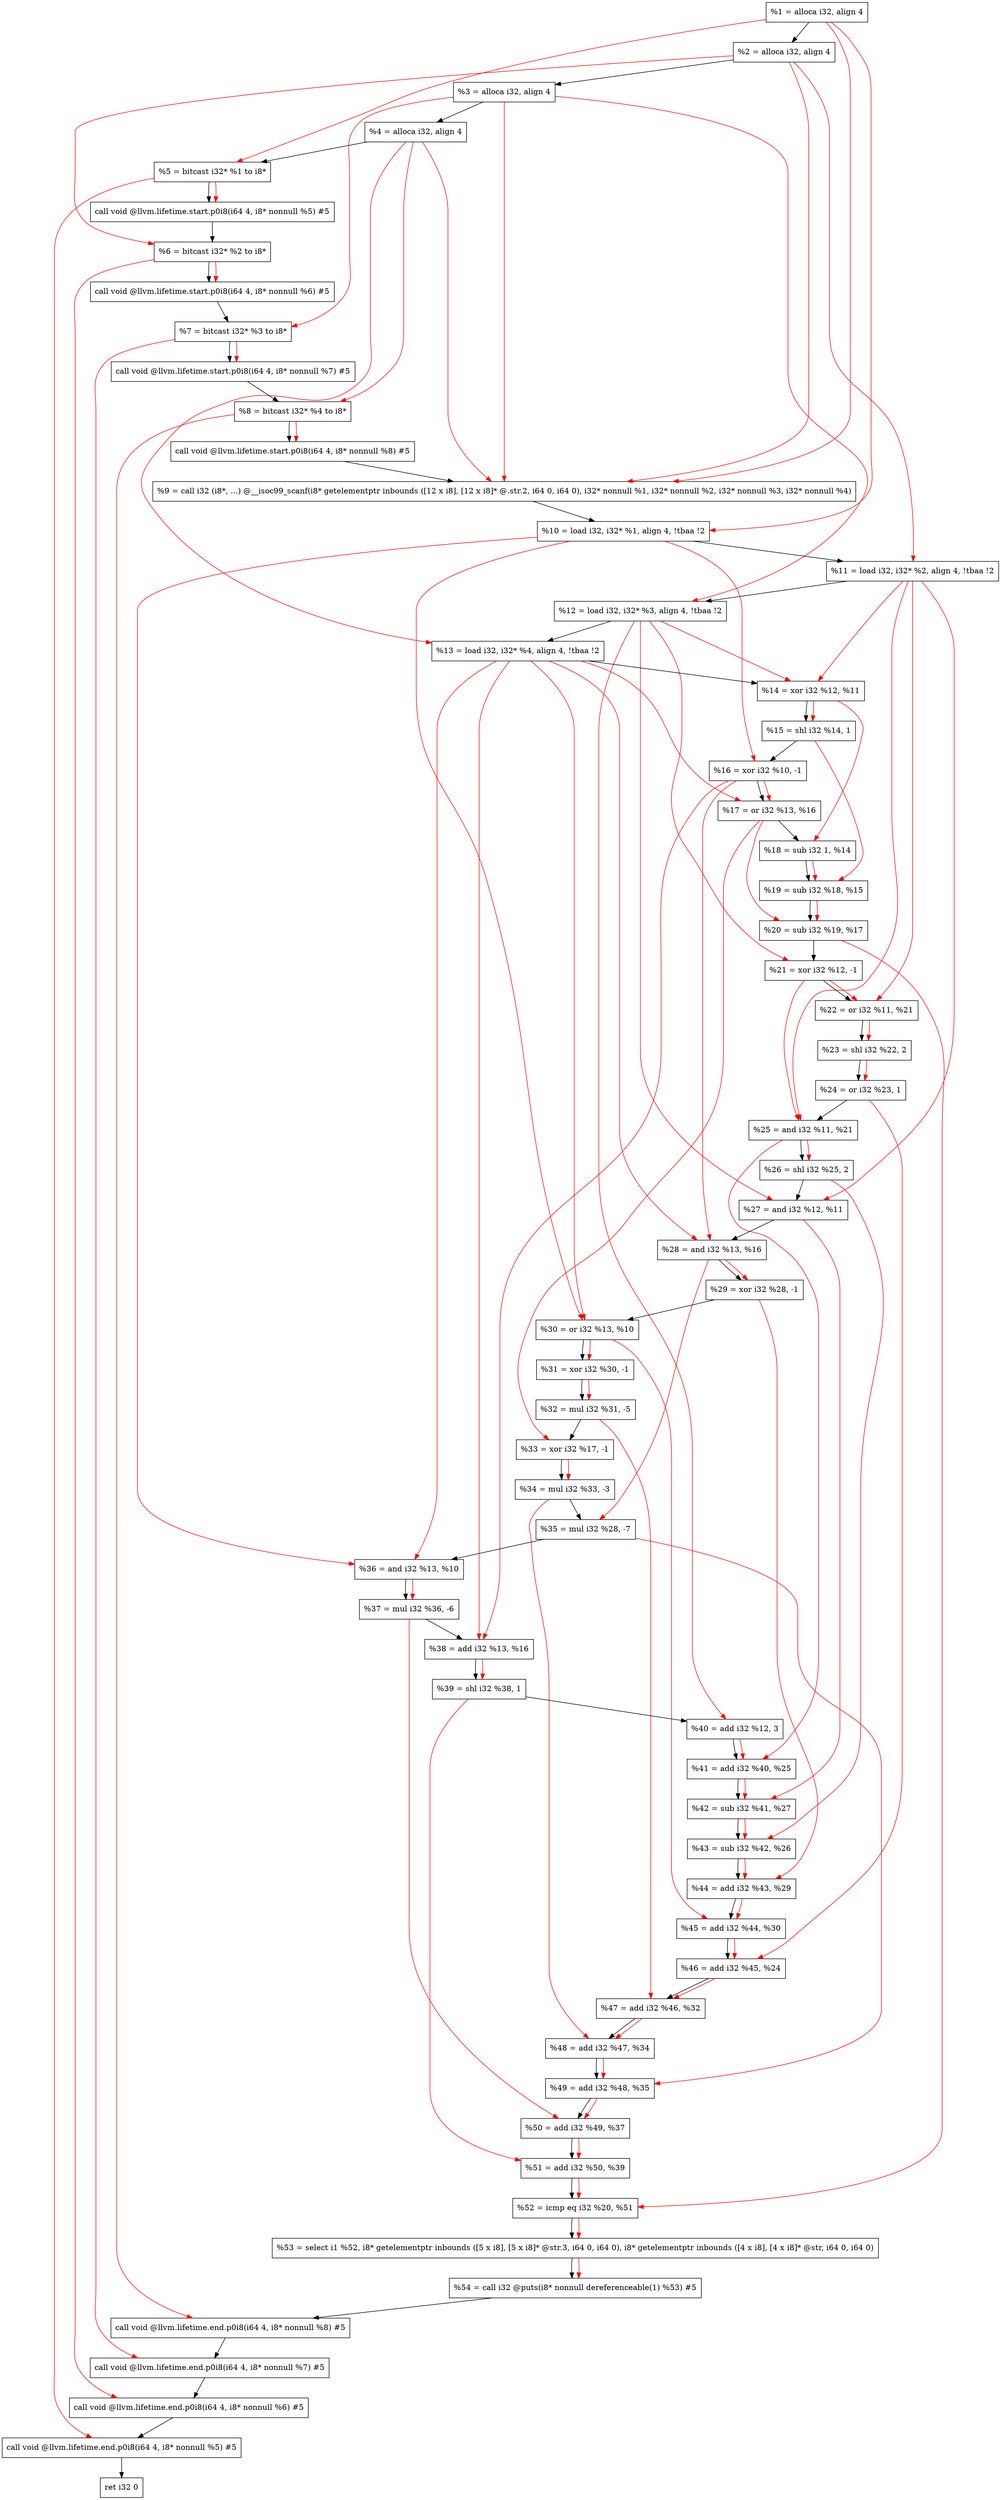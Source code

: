 digraph "DFG for'main' function" {
	Node0x1e44ba8[shape=record, label="  %1 = alloca i32, align 4"];
	Node0x1e44c28[shape=record, label="  %2 = alloca i32, align 4"];
	Node0x1e44cb8[shape=record, label="  %3 = alloca i32, align 4"];
	Node0x1e44d18[shape=record, label="  %4 = alloca i32, align 4"];
	Node0x1e44dc8[shape=record, label="  %5 = bitcast i32* %1 to i8*"];
	Node0x1e451f8[shape=record, label="  call void @llvm.lifetime.start.p0i8(i64 4, i8* nonnull %5) #5"];
	Node0x1e452d8[shape=record, label="  %6 = bitcast i32* %2 to i8*"];
	Node0x1e453d8[shape=record, label="  call void @llvm.lifetime.start.p0i8(i64 4, i8* nonnull %6) #5"];
	Node0x1e45498[shape=record, label="  %7 = bitcast i32* %3 to i8*"];
	Node0x1e45548[shape=record, label="  call void @llvm.lifetime.start.p0i8(i64 4, i8* nonnull %7) #5"];
	Node0x1e45608[shape=record, label="  %8 = bitcast i32* %4 to i8*"];
	Node0x1e456b8[shape=record, label="  call void @llvm.lifetime.start.p0i8(i64 4, i8* nonnull %8) #5"];
	Node0x1e3fb10[shape=record, label="  %9 = call i32 (i8*, ...) @__isoc99_scanf(i8* getelementptr inbounds ([12 x i8], [12 x i8]* @.str.2, i64 0, i64 0), i32* nonnull %1, i32* nonnull %2, i32* nonnull %3, i32* nonnull %4)"];
	Node0x1e458b8[shape=record, label="  %10 = load i32, i32* %1, align 4, !tbaa !2"];
	Node0x1e46828[shape=record, label="  %11 = load i32, i32* %2, align 4, !tbaa !2"];
	Node0x1e46e98[shape=record, label="  %12 = load i32, i32* %3, align 4, !tbaa !2"];
	Node0x1e46ef8[shape=record, label="  %13 = load i32, i32* %4, align 4, !tbaa !2"];
	Node0x1e46f70[shape=record, label="  %14 = xor i32 %12, %11"];
	Node0x1e46fe0[shape=record, label="  %15 = shl i32 %14, 1"];
	Node0x1e47050[shape=record, label="  %16 = xor i32 %10, -1"];
	Node0x1e470c0[shape=record, label="  %17 = or i32 %13, %16"];
	Node0x1e47130[shape=record, label="  %18 = sub i32 1, %14"];
	Node0x1e471a0[shape=record, label="  %19 = sub i32 %18, %15"];
	Node0x1e47210[shape=record, label="  %20 = sub i32 %19, %17"];
	Node0x1e47280[shape=record, label="  %21 = xor i32 %12, -1"];
	Node0x1e472f0[shape=record, label="  %22 = or i32 %11, %21"];
	Node0x1e47360[shape=record, label="  %23 = shl i32 %22, 2"];
	Node0x1e473d0[shape=record, label="  %24 = or i32 %23, 1"];
	Node0x1e47440[shape=record, label="  %25 = and i32 %11, %21"];
	Node0x1e474b0[shape=record, label="  %26 = shl i32 %25, 2"];
	Node0x1e47520[shape=record, label="  %27 = and i32 %12, %11"];
	Node0x1e47590[shape=record, label="  %28 = and i32 %13, %16"];
	Node0x1e47600[shape=record, label="  %29 = xor i32 %28, -1"];
	Node0x1e47670[shape=record, label="  %30 = or i32 %13, %10"];
	Node0x1e476e0[shape=record, label="  %31 = xor i32 %30, -1"];
	Node0x1e47750[shape=record, label="  %32 = mul i32 %31, -5"];
	Node0x1e477c0[shape=record, label="  %33 = xor i32 %17, -1"];
	Node0x1e47830[shape=record, label="  %34 = mul i32 %33, -3"];
	Node0x1e478a0[shape=record, label="  %35 = mul i32 %28, -7"];
	Node0x1e47910[shape=record, label="  %36 = and i32 %13, %10"];
	Node0x1e47980[shape=record, label="  %37 = mul i32 %36, -6"];
	Node0x1e479f0[shape=record, label="  %38 = add i32 %13, %16"];
	Node0x1e47a60[shape=record, label="  %39 = shl i32 %38, 1"];
	Node0x1e47ad0[shape=record, label="  %40 = add i32 %12, 3"];
	Node0x1e47b40[shape=record, label="  %41 = add i32 %40, %25"];
	Node0x1e47bb0[shape=record, label="  %42 = sub i32 %41, %27"];
	Node0x1e47c20[shape=record, label="  %43 = sub i32 %42, %26"];
	Node0x1e47c90[shape=record, label="  %44 = add i32 %43, %29"];
	Node0x1e47d00[shape=record, label="  %45 = add i32 %44, %30"];
	Node0x1e47d70[shape=record, label="  %46 = add i32 %45, %24"];
	Node0x1e47de0[shape=record, label="  %47 = add i32 %46, %32"];
	Node0x1e47e50[shape=record, label="  %48 = add i32 %47, %34"];
	Node0x1e47ec0[shape=record, label="  %49 = add i32 %48, %35"];
	Node0x1e47f30[shape=record, label="  %50 = add i32 %49, %37"];
	Node0x1e47fa0[shape=record, label="  %51 = add i32 %50, %39"];
	Node0x1e48010[shape=record, label="  %52 = icmp eq i32 %20, %51"];
	Node0x1de48b8[shape=record, label="  %53 = select i1 %52, i8* getelementptr inbounds ([5 x i8], [5 x i8]* @str.3, i64 0, i64 0), i8* getelementptr inbounds ([4 x i8], [4 x i8]* @str, i64 0, i64 0)"];
	Node0x1e480a0[shape=record, label="  %54 = call i32 @puts(i8* nonnull dereferenceable(1) %53) #5"];
	Node0x1e48348[shape=record, label="  call void @llvm.lifetime.end.p0i8(i64 4, i8* nonnull %8) #5"];
	Node0x1e484a8[shape=record, label="  call void @llvm.lifetime.end.p0i8(i64 4, i8* nonnull %7) #5"];
	Node0x1e485b8[shape=record, label="  call void @llvm.lifetime.end.p0i8(i64 4, i8* nonnull %6) #5"];
	Node0x1e486c8[shape=record, label="  call void @llvm.lifetime.end.p0i8(i64 4, i8* nonnull %5) #5"];
	Node0x1e48788[shape=record, label="  ret i32 0"];
	Node0x1e44ba8 -> Node0x1e44c28;
	Node0x1e44c28 -> Node0x1e44cb8;
	Node0x1e44cb8 -> Node0x1e44d18;
	Node0x1e44d18 -> Node0x1e44dc8;
	Node0x1e44dc8 -> Node0x1e451f8;
	Node0x1e451f8 -> Node0x1e452d8;
	Node0x1e452d8 -> Node0x1e453d8;
	Node0x1e453d8 -> Node0x1e45498;
	Node0x1e45498 -> Node0x1e45548;
	Node0x1e45548 -> Node0x1e45608;
	Node0x1e45608 -> Node0x1e456b8;
	Node0x1e456b8 -> Node0x1e3fb10;
	Node0x1e3fb10 -> Node0x1e458b8;
	Node0x1e458b8 -> Node0x1e46828;
	Node0x1e46828 -> Node0x1e46e98;
	Node0x1e46e98 -> Node0x1e46ef8;
	Node0x1e46ef8 -> Node0x1e46f70;
	Node0x1e46f70 -> Node0x1e46fe0;
	Node0x1e46fe0 -> Node0x1e47050;
	Node0x1e47050 -> Node0x1e470c0;
	Node0x1e470c0 -> Node0x1e47130;
	Node0x1e47130 -> Node0x1e471a0;
	Node0x1e471a0 -> Node0x1e47210;
	Node0x1e47210 -> Node0x1e47280;
	Node0x1e47280 -> Node0x1e472f0;
	Node0x1e472f0 -> Node0x1e47360;
	Node0x1e47360 -> Node0x1e473d0;
	Node0x1e473d0 -> Node0x1e47440;
	Node0x1e47440 -> Node0x1e474b0;
	Node0x1e474b0 -> Node0x1e47520;
	Node0x1e47520 -> Node0x1e47590;
	Node0x1e47590 -> Node0x1e47600;
	Node0x1e47600 -> Node0x1e47670;
	Node0x1e47670 -> Node0x1e476e0;
	Node0x1e476e0 -> Node0x1e47750;
	Node0x1e47750 -> Node0x1e477c0;
	Node0x1e477c0 -> Node0x1e47830;
	Node0x1e47830 -> Node0x1e478a0;
	Node0x1e478a0 -> Node0x1e47910;
	Node0x1e47910 -> Node0x1e47980;
	Node0x1e47980 -> Node0x1e479f0;
	Node0x1e479f0 -> Node0x1e47a60;
	Node0x1e47a60 -> Node0x1e47ad0;
	Node0x1e47ad0 -> Node0x1e47b40;
	Node0x1e47b40 -> Node0x1e47bb0;
	Node0x1e47bb0 -> Node0x1e47c20;
	Node0x1e47c20 -> Node0x1e47c90;
	Node0x1e47c90 -> Node0x1e47d00;
	Node0x1e47d00 -> Node0x1e47d70;
	Node0x1e47d70 -> Node0x1e47de0;
	Node0x1e47de0 -> Node0x1e47e50;
	Node0x1e47e50 -> Node0x1e47ec0;
	Node0x1e47ec0 -> Node0x1e47f30;
	Node0x1e47f30 -> Node0x1e47fa0;
	Node0x1e47fa0 -> Node0x1e48010;
	Node0x1e48010 -> Node0x1de48b8;
	Node0x1de48b8 -> Node0x1e480a0;
	Node0x1e480a0 -> Node0x1e48348;
	Node0x1e48348 -> Node0x1e484a8;
	Node0x1e484a8 -> Node0x1e485b8;
	Node0x1e485b8 -> Node0x1e486c8;
	Node0x1e486c8 -> Node0x1e48788;
edge [color=red]
	Node0x1e44ba8 -> Node0x1e44dc8;
	Node0x1e44dc8 -> Node0x1e451f8;
	Node0x1e44c28 -> Node0x1e452d8;
	Node0x1e452d8 -> Node0x1e453d8;
	Node0x1e44cb8 -> Node0x1e45498;
	Node0x1e45498 -> Node0x1e45548;
	Node0x1e44d18 -> Node0x1e45608;
	Node0x1e45608 -> Node0x1e456b8;
	Node0x1e44ba8 -> Node0x1e3fb10;
	Node0x1e44c28 -> Node0x1e3fb10;
	Node0x1e44cb8 -> Node0x1e3fb10;
	Node0x1e44d18 -> Node0x1e3fb10;
	Node0x1e44ba8 -> Node0x1e458b8;
	Node0x1e44c28 -> Node0x1e46828;
	Node0x1e44cb8 -> Node0x1e46e98;
	Node0x1e44d18 -> Node0x1e46ef8;
	Node0x1e46e98 -> Node0x1e46f70;
	Node0x1e46828 -> Node0x1e46f70;
	Node0x1e46f70 -> Node0x1e46fe0;
	Node0x1e458b8 -> Node0x1e47050;
	Node0x1e46ef8 -> Node0x1e470c0;
	Node0x1e47050 -> Node0x1e470c0;
	Node0x1e46f70 -> Node0x1e47130;
	Node0x1e47130 -> Node0x1e471a0;
	Node0x1e46fe0 -> Node0x1e471a0;
	Node0x1e471a0 -> Node0x1e47210;
	Node0x1e470c0 -> Node0x1e47210;
	Node0x1e46e98 -> Node0x1e47280;
	Node0x1e46828 -> Node0x1e472f0;
	Node0x1e47280 -> Node0x1e472f0;
	Node0x1e472f0 -> Node0x1e47360;
	Node0x1e47360 -> Node0x1e473d0;
	Node0x1e46828 -> Node0x1e47440;
	Node0x1e47280 -> Node0x1e47440;
	Node0x1e47440 -> Node0x1e474b0;
	Node0x1e46e98 -> Node0x1e47520;
	Node0x1e46828 -> Node0x1e47520;
	Node0x1e46ef8 -> Node0x1e47590;
	Node0x1e47050 -> Node0x1e47590;
	Node0x1e47590 -> Node0x1e47600;
	Node0x1e46ef8 -> Node0x1e47670;
	Node0x1e458b8 -> Node0x1e47670;
	Node0x1e47670 -> Node0x1e476e0;
	Node0x1e476e0 -> Node0x1e47750;
	Node0x1e470c0 -> Node0x1e477c0;
	Node0x1e477c0 -> Node0x1e47830;
	Node0x1e47590 -> Node0x1e478a0;
	Node0x1e46ef8 -> Node0x1e47910;
	Node0x1e458b8 -> Node0x1e47910;
	Node0x1e47910 -> Node0x1e47980;
	Node0x1e46ef8 -> Node0x1e479f0;
	Node0x1e47050 -> Node0x1e479f0;
	Node0x1e479f0 -> Node0x1e47a60;
	Node0x1e46e98 -> Node0x1e47ad0;
	Node0x1e47ad0 -> Node0x1e47b40;
	Node0x1e47440 -> Node0x1e47b40;
	Node0x1e47b40 -> Node0x1e47bb0;
	Node0x1e47520 -> Node0x1e47bb0;
	Node0x1e47bb0 -> Node0x1e47c20;
	Node0x1e474b0 -> Node0x1e47c20;
	Node0x1e47c20 -> Node0x1e47c90;
	Node0x1e47600 -> Node0x1e47c90;
	Node0x1e47c90 -> Node0x1e47d00;
	Node0x1e47670 -> Node0x1e47d00;
	Node0x1e47d00 -> Node0x1e47d70;
	Node0x1e473d0 -> Node0x1e47d70;
	Node0x1e47d70 -> Node0x1e47de0;
	Node0x1e47750 -> Node0x1e47de0;
	Node0x1e47de0 -> Node0x1e47e50;
	Node0x1e47830 -> Node0x1e47e50;
	Node0x1e47e50 -> Node0x1e47ec0;
	Node0x1e478a0 -> Node0x1e47ec0;
	Node0x1e47ec0 -> Node0x1e47f30;
	Node0x1e47980 -> Node0x1e47f30;
	Node0x1e47f30 -> Node0x1e47fa0;
	Node0x1e47a60 -> Node0x1e47fa0;
	Node0x1e47210 -> Node0x1e48010;
	Node0x1e47fa0 -> Node0x1e48010;
	Node0x1e48010 -> Node0x1de48b8;
	Node0x1de48b8 -> Node0x1e480a0;
	Node0x1e45608 -> Node0x1e48348;
	Node0x1e45498 -> Node0x1e484a8;
	Node0x1e452d8 -> Node0x1e485b8;
	Node0x1e44dc8 -> Node0x1e486c8;
}
